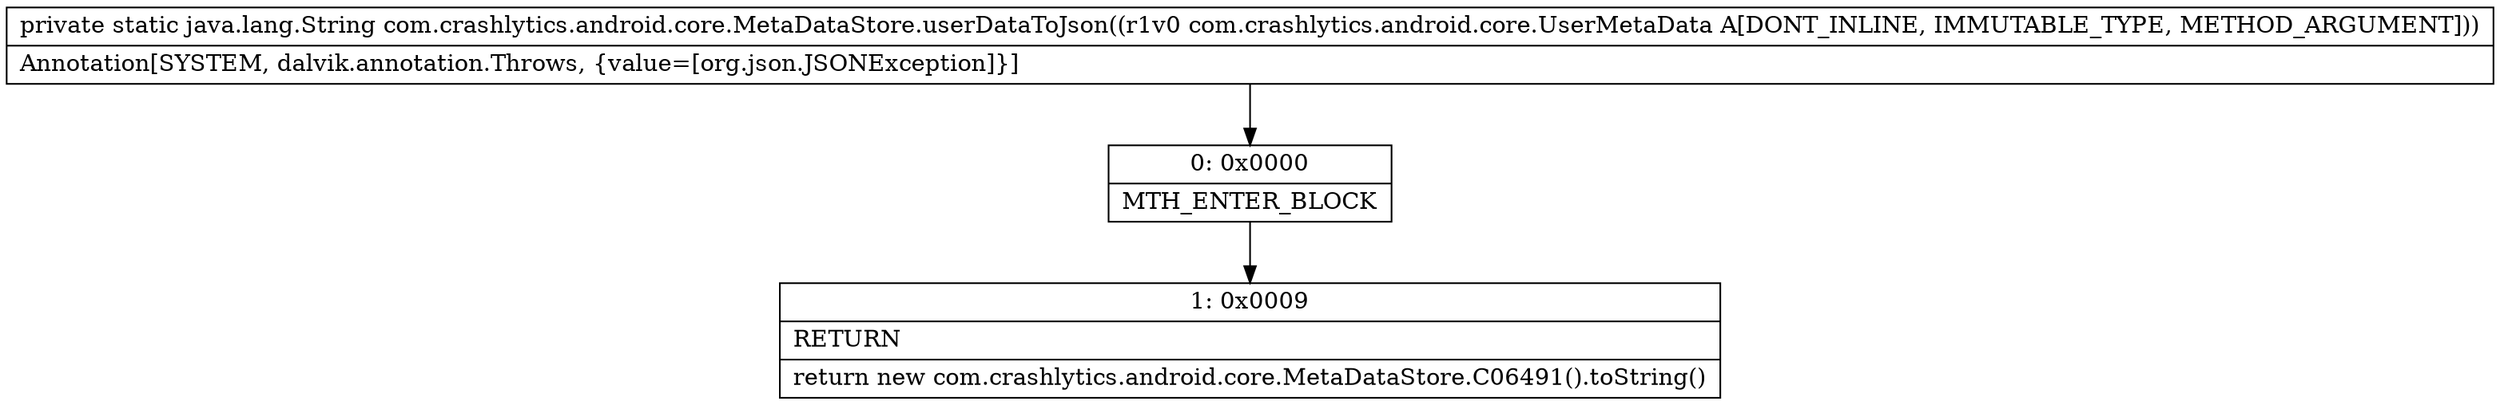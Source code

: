 digraph "CFG forcom.crashlytics.android.core.MetaDataStore.userDataToJson(Lcom\/crashlytics\/android\/core\/UserMetaData;)Ljava\/lang\/String;" {
Node_0 [shape=record,label="{0\:\ 0x0000|MTH_ENTER_BLOCK\l}"];
Node_1 [shape=record,label="{1\:\ 0x0009|RETURN\l|return new com.crashlytics.android.core.MetaDataStore.C06491().toString()\l}"];
MethodNode[shape=record,label="{private static java.lang.String com.crashlytics.android.core.MetaDataStore.userDataToJson((r1v0 com.crashlytics.android.core.UserMetaData A[DONT_INLINE, IMMUTABLE_TYPE, METHOD_ARGUMENT]))  | Annotation[SYSTEM, dalvik.annotation.Throws, \{value=[org.json.JSONException]\}]\l}"];
MethodNode -> Node_0;
Node_0 -> Node_1;
}


